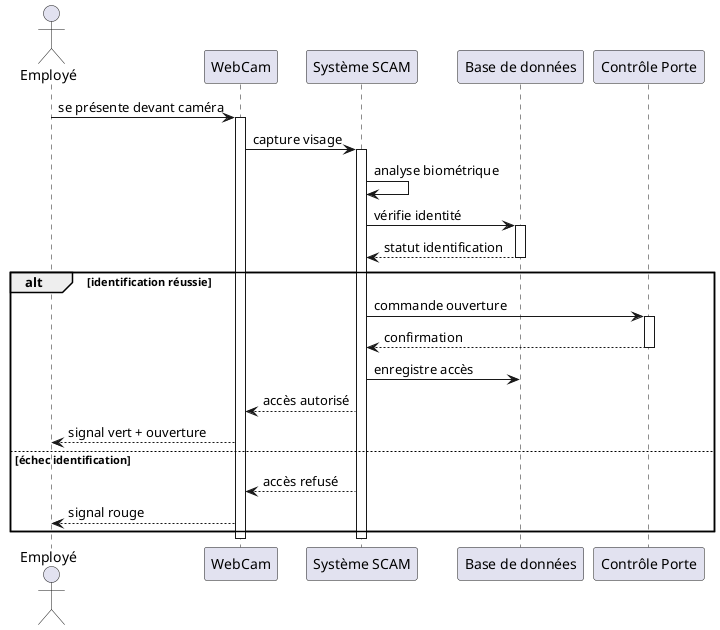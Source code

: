 @startuml webcam_access
' Accès par WebCam
actor "Employé" as emp
participant "WebCam" as cam
participant "Système SCAM" as sys
participant "Base de données" as db
participant "Contrôle Porte" as porte

emp -> cam : se présente devant caméra
activate cam
cam -> sys : capture visage
activate sys

sys -> sys : analyse biométrique
sys -> db : vérifie identité
activate db
db --> sys : statut identification
deactivate db

alt identification réussie
    sys -> porte : commande ouverture
    activate porte
    porte --> sys : confirmation
    deactivate porte
    sys -> db : enregistre accès
    sys --> cam : accès autorisé
    cam --> emp : signal vert + ouverture
else échec identification
    sys --> cam : accès refusé
    cam --> emp : signal rouge
end

deactivate sys
deactivate cam

@enduml
